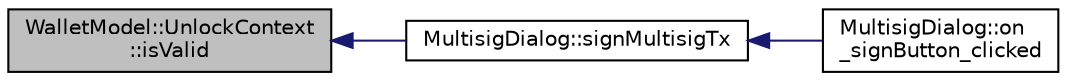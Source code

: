 digraph "WalletModel::UnlockContext::isValid"
{
  edge [fontname="Helvetica",fontsize="10",labelfontname="Helvetica",labelfontsize="10"];
  node [fontname="Helvetica",fontsize="10",shape=record];
  rankdir="LR";
  Node12 [label="WalletModel::UnlockContext\l::isValid",height=0.2,width=0.4,color="black", fillcolor="grey75", style="filled", fontcolor="black"];
  Node12 -> Node13 [dir="back",color="midnightblue",fontsize="10",style="solid",fontname="Helvetica"];
  Node13 [label="MultisigDialog::signMultisigTx",height=0.2,width=0.4,color="black", fillcolor="white", style="filled",URL="$class_multisig_dialog.html#accd639f522281361bdf409e88909eb98"];
  Node13 -> Node14 [dir="back",color="midnightblue",fontsize="10",style="solid",fontname="Helvetica"];
  Node14 [label="MultisigDialog::on\l_signButton_clicked",height=0.2,width=0.4,color="black", fillcolor="white", style="filled",URL="$class_multisig_dialog.html#a5fdc6c2578e0f4e2f7900a3723d223ae"];
}
